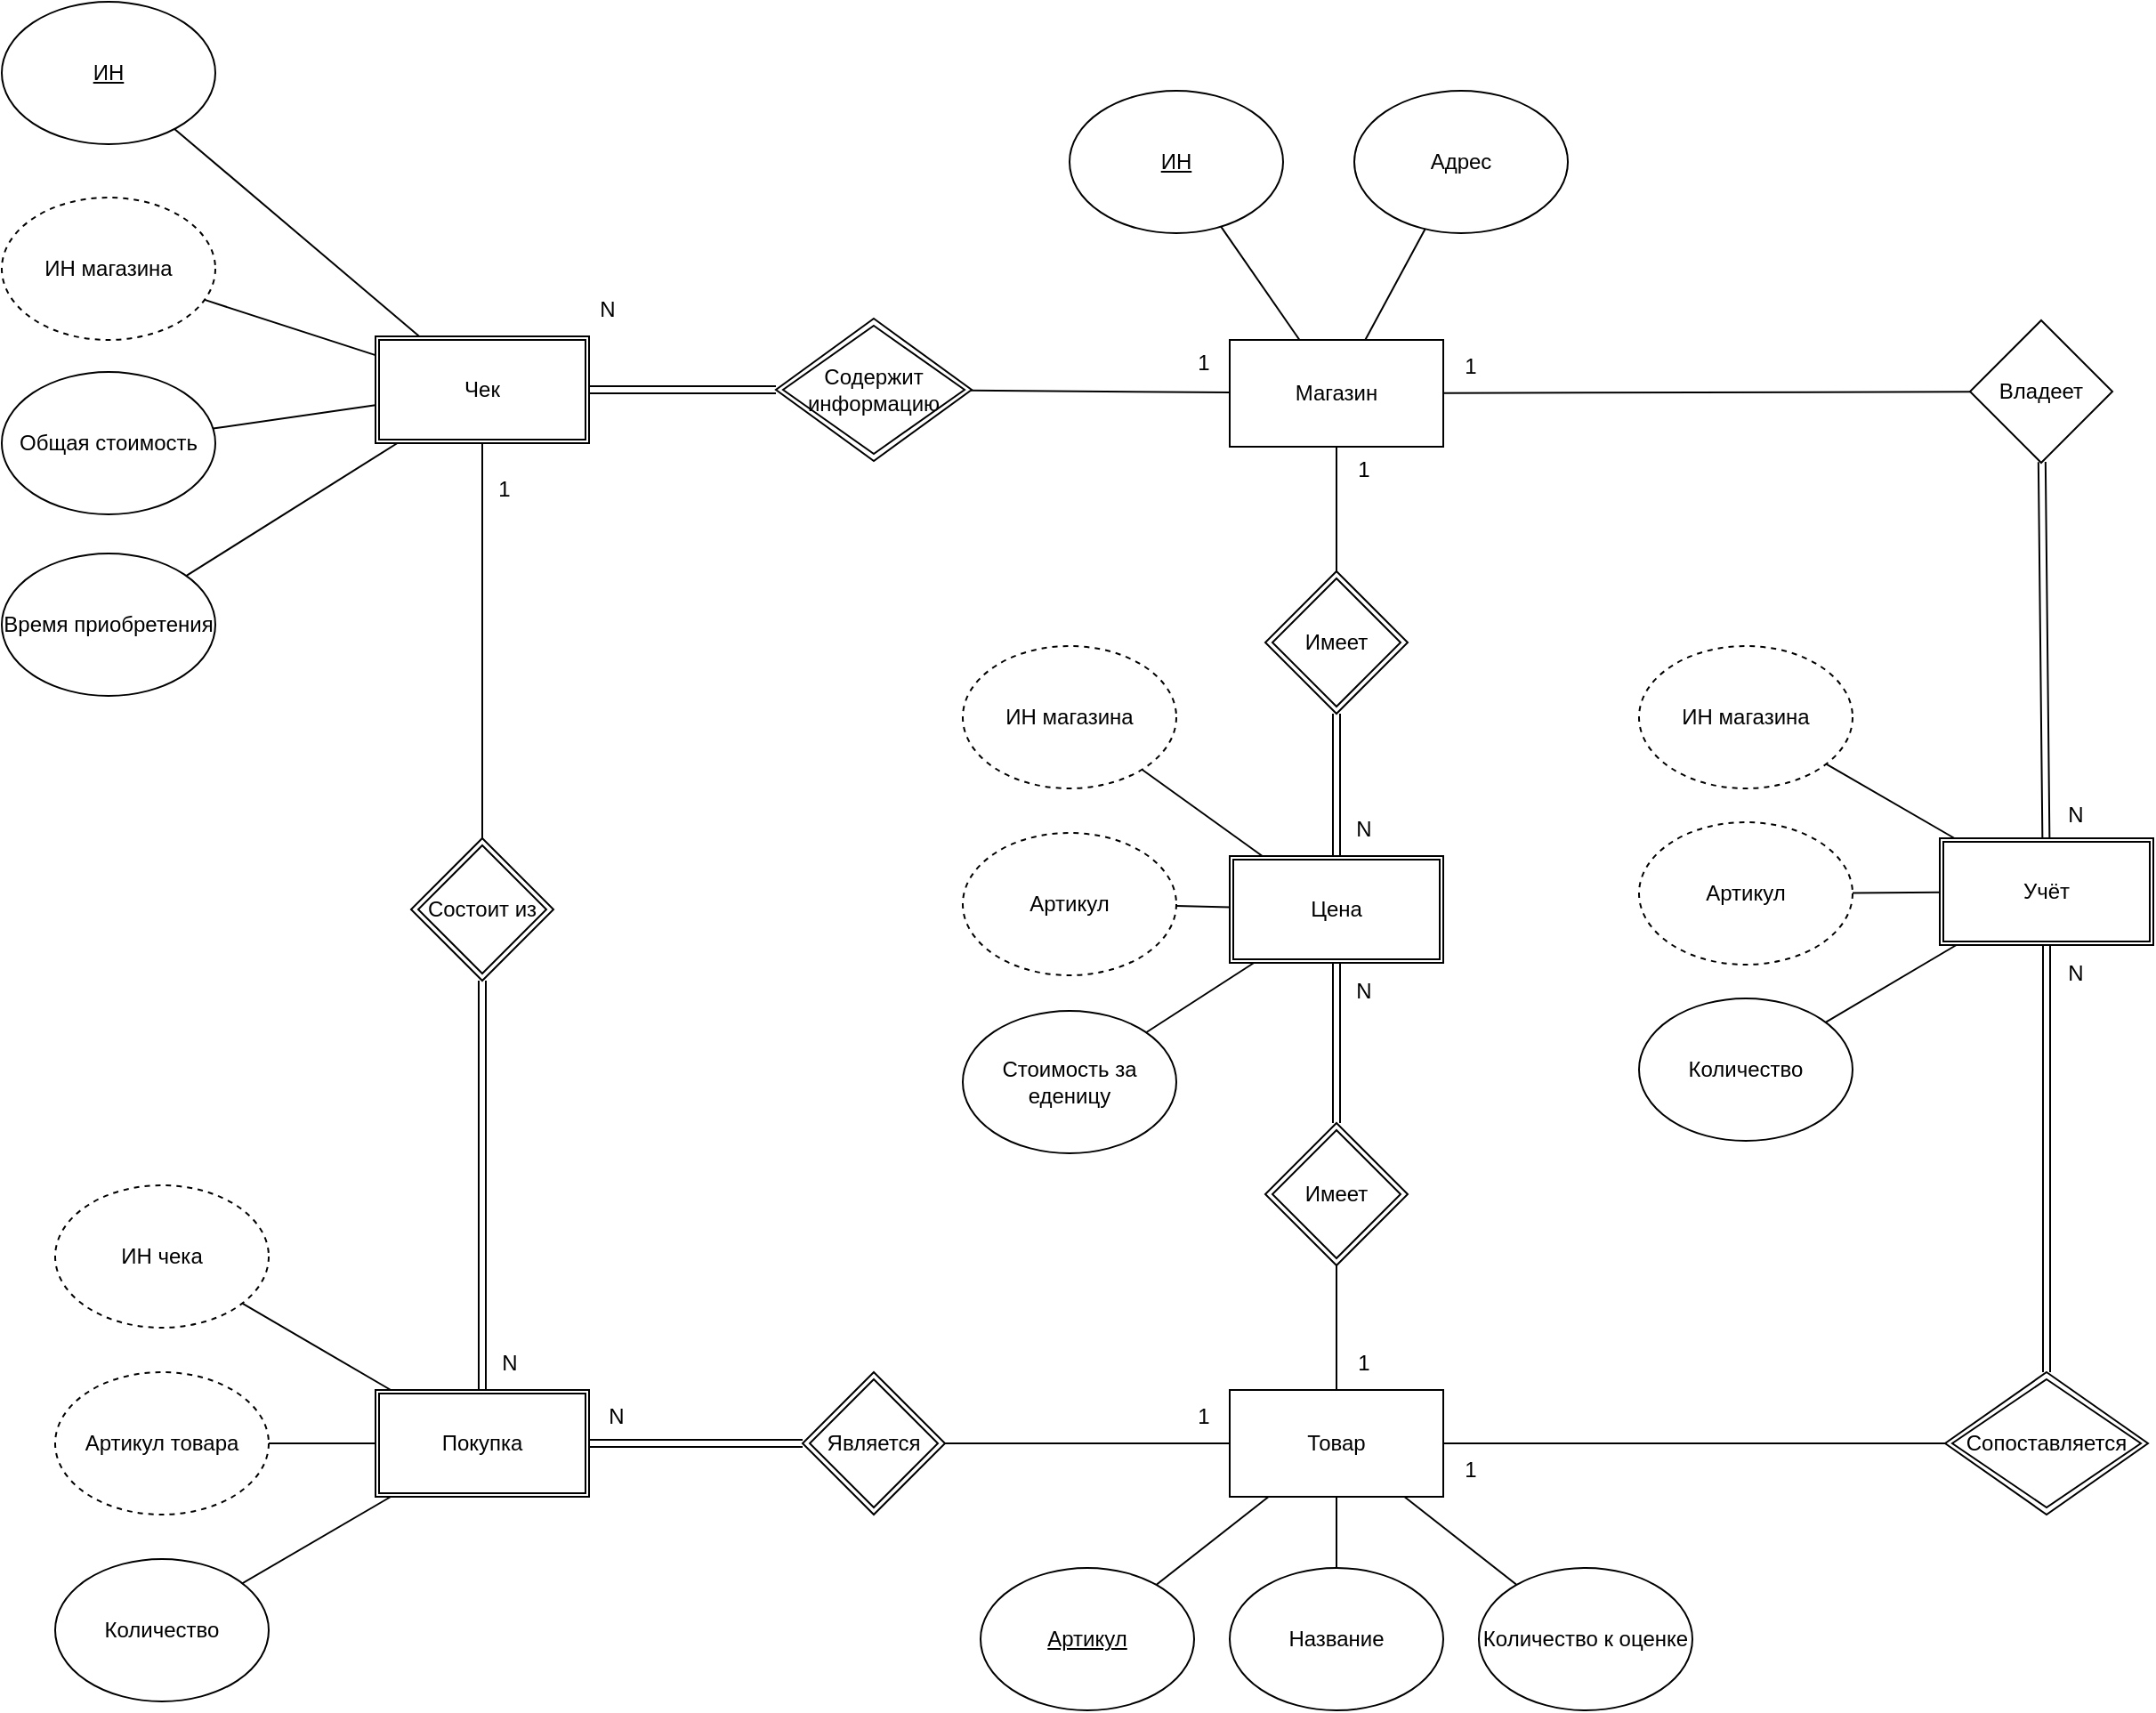 <mxfile version="24.6.4" type="device">
  <diagram name="Страница — 1" id="o9hKIyCb6lsrubMp6cgj">
    <mxGraphModel dx="1227" dy="548" grid="1" gridSize="10" guides="1" tooltips="1" connect="1" arrows="1" fold="1" page="1" pageScale="1" pageWidth="827" pageHeight="1169" math="0" shadow="0">
      <root>
        <mxCell id="0" />
        <mxCell id="1" parent="0" />
        <mxCell id="ja0reKFXvlu5BaOZ1oow-1" value="Магазин" style="rounded=0;whiteSpace=wrap;html=1;" vertex="1" parent="1">
          <mxGeometry x="1220" y="270" width="120" height="60" as="geometry" />
        </mxCell>
        <mxCell id="ja0reKFXvlu5BaOZ1oow-2" value="&lt;u&gt;ИН&lt;/u&gt;" style="ellipse;whiteSpace=wrap;html=1;" vertex="1" parent="1">
          <mxGeometry x="1130" y="130" width="120" height="80" as="geometry" />
        </mxCell>
        <mxCell id="ja0reKFXvlu5BaOZ1oow-3" value="" style="endArrow=none;html=1;rounded=0;" edge="1" parent="1" source="ja0reKFXvlu5BaOZ1oow-2" target="ja0reKFXvlu5BaOZ1oow-1">
          <mxGeometry width="50" height="50" relative="1" as="geometry">
            <mxPoint x="1320" y="440" as="sourcePoint" />
            <mxPoint x="1370" y="390" as="targetPoint" />
          </mxGeometry>
        </mxCell>
        <mxCell id="ja0reKFXvlu5BaOZ1oow-4" value="Адрес" style="ellipse;whiteSpace=wrap;html=1;" vertex="1" parent="1">
          <mxGeometry x="1290" y="130" width="120" height="80" as="geometry" />
        </mxCell>
        <mxCell id="ja0reKFXvlu5BaOZ1oow-5" value="" style="endArrow=none;html=1;rounded=0;" edge="1" parent="1" source="ja0reKFXvlu5BaOZ1oow-4" target="ja0reKFXvlu5BaOZ1oow-1">
          <mxGeometry width="50" height="50" relative="1" as="geometry">
            <mxPoint x="1229" y="385" as="sourcePoint" />
            <mxPoint x="1265" y="340" as="targetPoint" />
          </mxGeometry>
        </mxCell>
        <mxCell id="ja0reKFXvlu5BaOZ1oow-6" value="Товар" style="rounded=0;whiteSpace=wrap;html=1;" vertex="1" parent="1">
          <mxGeometry x="1220" y="860" width="120" height="60" as="geometry" />
        </mxCell>
        <mxCell id="ja0reKFXvlu5BaOZ1oow-7" value="&lt;u&gt;Артикул&lt;/u&gt;" style="ellipse;whiteSpace=wrap;html=1;" vertex="1" parent="1">
          <mxGeometry x="1080" y="960" width="120" height="80" as="geometry" />
        </mxCell>
        <mxCell id="ja0reKFXvlu5BaOZ1oow-8" value="" style="endArrow=none;html=1;rounded=0;" edge="1" parent="1" source="ja0reKFXvlu5BaOZ1oow-7" target="ja0reKFXvlu5BaOZ1oow-6">
          <mxGeometry width="50" height="50" relative="1" as="geometry">
            <mxPoint x="1270" y="1030" as="sourcePoint" />
            <mxPoint x="1320" y="980" as="targetPoint" />
          </mxGeometry>
        </mxCell>
        <mxCell id="ja0reKFXvlu5BaOZ1oow-9" value="Название" style="ellipse;whiteSpace=wrap;html=1;" vertex="1" parent="1">
          <mxGeometry x="1220" y="960" width="120" height="80" as="geometry" />
        </mxCell>
        <mxCell id="ja0reKFXvlu5BaOZ1oow-10" value="" style="endArrow=none;html=1;rounded=0;" edge="1" parent="1" source="ja0reKFXvlu5BaOZ1oow-9" target="ja0reKFXvlu5BaOZ1oow-6">
          <mxGeometry width="50" height="50" relative="1" as="geometry">
            <mxPoint x="1179" y="975" as="sourcePoint" />
            <mxPoint x="1215" y="930" as="targetPoint" />
          </mxGeometry>
        </mxCell>
        <mxCell id="ja0reKFXvlu5BaOZ1oow-11" value="Количество к оценке" style="ellipse;whiteSpace=wrap;html=1;" vertex="1" parent="1">
          <mxGeometry x="1360" y="960" width="120" height="80" as="geometry" />
        </mxCell>
        <mxCell id="ja0reKFXvlu5BaOZ1oow-12" value="" style="endArrow=none;html=1;rounded=0;" edge="1" parent="1" source="ja0reKFXvlu5BaOZ1oow-11" target="ja0reKFXvlu5BaOZ1oow-6">
          <mxGeometry width="50" height="50" relative="1" as="geometry">
            <mxPoint x="1273" y="972" as="sourcePoint" />
            <mxPoint x="1254" y="930" as="targetPoint" />
          </mxGeometry>
        </mxCell>
        <mxCell id="ja0reKFXvlu5BaOZ1oow-13" value="Цена" style="shape=ext;double=1;rounded=0;whiteSpace=wrap;html=1;" vertex="1" parent="1">
          <mxGeometry x="1220" y="560" width="120" height="60" as="geometry" />
        </mxCell>
        <mxCell id="ja0reKFXvlu5BaOZ1oow-14" value="ИН магазина" style="dashed=1;ellipse;whiteSpace=wrap;html=1;" vertex="1" parent="1">
          <mxGeometry x="1070" y="442" width="120" height="80" as="geometry" />
        </mxCell>
        <mxCell id="ja0reKFXvlu5BaOZ1oow-15" value="" style="endArrow=none;html=1;rounded=0;" edge="1" parent="1" source="ja0reKFXvlu5BaOZ1oow-14" target="ja0reKFXvlu5BaOZ1oow-13">
          <mxGeometry width="50" height="50" relative="1" as="geometry">
            <mxPoint x="1230" y="850" as="sourcePoint" />
            <mxPoint x="1280" y="800" as="targetPoint" />
          </mxGeometry>
        </mxCell>
        <mxCell id="ja0reKFXvlu5BaOZ1oow-16" value="Артикул" style="dashed=1;ellipse;whiteSpace=wrap;html=1;" vertex="1" parent="1">
          <mxGeometry x="1070" y="547" width="120" height="80" as="geometry" />
        </mxCell>
        <mxCell id="ja0reKFXvlu5BaOZ1oow-17" value="" style="endArrow=none;html=1;rounded=0;" edge="1" parent="1" source="ja0reKFXvlu5BaOZ1oow-16" target="ja0reKFXvlu5BaOZ1oow-13">
          <mxGeometry width="50" height="50" relative="1" as="geometry">
            <mxPoint x="1139" y="795" as="sourcePoint" />
            <mxPoint x="1175" y="750" as="targetPoint" />
          </mxGeometry>
        </mxCell>
        <mxCell id="ja0reKFXvlu5BaOZ1oow-18" value="Стоимость за еденицу" style="ellipse;whiteSpace=wrap;html=1;" vertex="1" parent="1">
          <mxGeometry x="1070" y="647" width="120" height="80" as="geometry" />
        </mxCell>
        <mxCell id="ja0reKFXvlu5BaOZ1oow-19" value="" style="endArrow=none;html=1;rounded=0;" edge="1" parent="1" source="ja0reKFXvlu5BaOZ1oow-18" target="ja0reKFXvlu5BaOZ1oow-13">
          <mxGeometry width="50" height="50" relative="1" as="geometry">
            <mxPoint x="1261" y="795" as="sourcePoint" />
            <mxPoint x="1225" y="750" as="targetPoint" />
          </mxGeometry>
        </mxCell>
        <mxCell id="ja0reKFXvlu5BaOZ1oow-27" value="Покупка" style="shape=ext;double=1;rounded=0;whiteSpace=wrap;html=1;" vertex="1" parent="1">
          <mxGeometry x="740" y="860" width="120" height="60" as="geometry" />
        </mxCell>
        <mxCell id="ja0reKFXvlu5BaOZ1oow-30" value="ИН чека" style="dashed=1;ellipse;whiteSpace=wrap;html=1;" vertex="1" parent="1">
          <mxGeometry x="560" y="745" width="120" height="80" as="geometry" />
        </mxCell>
        <mxCell id="ja0reKFXvlu5BaOZ1oow-31" value="" style="endArrow=none;html=1;rounded=0;" edge="1" parent="1" source="ja0reKFXvlu5BaOZ1oow-30" target="ja0reKFXvlu5BaOZ1oow-27">
          <mxGeometry width="50" height="50" relative="1" as="geometry">
            <mxPoint x="579" y="825" as="sourcePoint" />
            <mxPoint x="615" y="780" as="targetPoint" />
          </mxGeometry>
        </mxCell>
        <mxCell id="ja0reKFXvlu5BaOZ1oow-32" value="Артикул товара" style="dashed=1;ellipse;whiteSpace=wrap;html=1;" vertex="1" parent="1">
          <mxGeometry x="560" y="850" width="120" height="80" as="geometry" />
        </mxCell>
        <mxCell id="ja0reKFXvlu5BaOZ1oow-33" value="" style="endArrow=none;html=1;rounded=0;" edge="1" parent="1" source="ja0reKFXvlu5BaOZ1oow-32" target="ja0reKFXvlu5BaOZ1oow-27">
          <mxGeometry width="50" height="50" relative="1" as="geometry">
            <mxPoint x="701" y="825" as="sourcePoint" />
            <mxPoint x="665" y="780" as="targetPoint" />
          </mxGeometry>
        </mxCell>
        <mxCell id="ja0reKFXvlu5BaOZ1oow-34" value="Количество" style="ellipse;whiteSpace=wrap;html=1;" vertex="1" parent="1">
          <mxGeometry x="560" y="955" width="120" height="80" as="geometry" />
        </mxCell>
        <mxCell id="ja0reKFXvlu5BaOZ1oow-35" value="" style="endArrow=none;html=1;rounded=0;" edge="1" parent="1" source="ja0reKFXvlu5BaOZ1oow-34" target="ja0reKFXvlu5BaOZ1oow-27">
          <mxGeometry width="50" height="50" relative="1" as="geometry">
            <mxPoint x="857" y="832" as="sourcePoint" />
            <mxPoint x="776" y="780" as="targetPoint" />
          </mxGeometry>
        </mxCell>
        <mxCell id="ja0reKFXvlu5BaOZ1oow-37" value="Чек" style="shape=ext;double=1;rounded=0;whiteSpace=wrap;html=1;" vertex="1" parent="1">
          <mxGeometry x="740" y="268" width="120" height="60" as="geometry" />
        </mxCell>
        <mxCell id="ja0reKFXvlu5BaOZ1oow-38" value="&lt;u&gt;ИН&lt;/u&gt;" style="ellipse;whiteSpace=wrap;html=1;" vertex="1" parent="1">
          <mxGeometry x="530" y="80" width="120" height="80" as="geometry" />
        </mxCell>
        <mxCell id="ja0reKFXvlu5BaOZ1oow-39" value="" style="endArrow=none;html=1;rounded=0;" edge="1" parent="1" source="ja0reKFXvlu5BaOZ1oow-38" target="ja0reKFXvlu5BaOZ1oow-37">
          <mxGeometry width="50" height="50" relative="1" as="geometry">
            <mxPoint x="660" y="400" as="sourcePoint" />
            <mxPoint x="710" y="350" as="targetPoint" />
          </mxGeometry>
        </mxCell>
        <mxCell id="ja0reKFXvlu5BaOZ1oow-40" value="ИН магазина" style="dashed=1;ellipse;whiteSpace=wrap;html=1;" vertex="1" parent="1">
          <mxGeometry x="530" y="190" width="120" height="80" as="geometry" />
        </mxCell>
        <mxCell id="ja0reKFXvlu5BaOZ1oow-41" value="" style="endArrow=none;html=1;rounded=0;" edge="1" parent="1" source="ja0reKFXvlu5BaOZ1oow-40" target="ja0reKFXvlu5BaOZ1oow-37">
          <mxGeometry width="50" height="50" relative="1" as="geometry">
            <mxPoint x="569" y="345" as="sourcePoint" />
            <mxPoint x="605" y="300" as="targetPoint" />
          </mxGeometry>
        </mxCell>
        <mxCell id="ja0reKFXvlu5BaOZ1oow-42" value="Общая стоимость" style="ellipse;whiteSpace=wrap;html=1;" vertex="1" parent="1">
          <mxGeometry x="530" y="288" width="120" height="80" as="geometry" />
        </mxCell>
        <mxCell id="ja0reKFXvlu5BaOZ1oow-43" value="" style="endArrow=none;html=1;rounded=0;" edge="1" parent="1" source="ja0reKFXvlu5BaOZ1oow-42" target="ja0reKFXvlu5BaOZ1oow-37">
          <mxGeometry width="50" height="50" relative="1" as="geometry">
            <mxPoint x="691" y="345" as="sourcePoint" />
            <mxPoint x="655" y="300" as="targetPoint" />
          </mxGeometry>
        </mxCell>
        <mxCell id="ja0reKFXvlu5BaOZ1oow-44" value="Время приобретения" style="ellipse;whiteSpace=wrap;html=1;" vertex="1" parent="1">
          <mxGeometry x="530" y="390" width="120" height="80" as="geometry" />
        </mxCell>
        <mxCell id="ja0reKFXvlu5BaOZ1oow-45" value="" style="endArrow=none;html=1;rounded=0;" edge="1" parent="1" source="ja0reKFXvlu5BaOZ1oow-44" target="ja0reKFXvlu5BaOZ1oow-37">
          <mxGeometry width="50" height="50" relative="1" as="geometry">
            <mxPoint x="847" y="352" as="sourcePoint" />
            <mxPoint x="766" y="300" as="targetPoint" />
          </mxGeometry>
        </mxCell>
        <mxCell id="ja0reKFXvlu5BaOZ1oow-46" value="Имеет" style="double=1;rhombus;whiteSpace=wrap;html=1;" vertex="1" parent="1">
          <mxGeometry x="1240" y="400" width="80" height="80" as="geometry" />
        </mxCell>
        <mxCell id="ja0reKFXvlu5BaOZ1oow-47" value="" style="endArrow=none;html=1;rounded=0;" edge="1" parent="1" source="ja0reKFXvlu5BaOZ1oow-46" target="ja0reKFXvlu5BaOZ1oow-1">
          <mxGeometry width="50" height="50" relative="1" as="geometry">
            <mxPoint x="1140" y="610" as="sourcePoint" />
            <mxPoint x="1190" y="560" as="targetPoint" />
          </mxGeometry>
        </mxCell>
        <mxCell id="ja0reKFXvlu5BaOZ1oow-49" value="Имеет" style="double=1;rhombus;whiteSpace=wrap;html=1;" vertex="1" parent="1">
          <mxGeometry x="1240" y="710" width="80" height="80" as="geometry" />
        </mxCell>
        <mxCell id="ja0reKFXvlu5BaOZ1oow-51" value="" style="endArrow=none;html=1;rounded=0;" edge="1" parent="1" source="ja0reKFXvlu5BaOZ1oow-49" target="ja0reKFXvlu5BaOZ1oow-6">
          <mxGeometry width="50" height="50" relative="1" as="geometry">
            <mxPoint x="1290" y="720" as="sourcePoint" />
            <mxPoint x="1290" y="630" as="targetPoint" />
          </mxGeometry>
        </mxCell>
        <mxCell id="ja0reKFXvlu5BaOZ1oow-52" value="Учёт" style="shape=ext;double=1;rounded=0;whiteSpace=wrap;html=1;" vertex="1" parent="1">
          <mxGeometry x="1619" y="550" width="120" height="60" as="geometry" />
        </mxCell>
        <mxCell id="ja0reKFXvlu5BaOZ1oow-53" value="ИН магазина" style="dashed=1;ellipse;whiteSpace=wrap;html=1;" vertex="1" parent="1">
          <mxGeometry x="1450" y="442" width="120" height="80" as="geometry" />
        </mxCell>
        <mxCell id="ja0reKFXvlu5BaOZ1oow-54" value="" style="endArrow=none;html=1;rounded=0;" edge="1" parent="1" source="ja0reKFXvlu5BaOZ1oow-53" target="ja0reKFXvlu5BaOZ1oow-52">
          <mxGeometry width="50" height="50" relative="1" as="geometry">
            <mxPoint x="1686" y="841" as="sourcePoint" />
            <mxPoint x="1736" y="791" as="targetPoint" />
          </mxGeometry>
        </mxCell>
        <mxCell id="ja0reKFXvlu5BaOZ1oow-55" value="Артикул" style="dashed=1;ellipse;whiteSpace=wrap;html=1;" vertex="1" parent="1">
          <mxGeometry x="1450" y="541" width="120" height="80" as="geometry" />
        </mxCell>
        <mxCell id="ja0reKFXvlu5BaOZ1oow-56" value="" style="endArrow=none;html=1;rounded=0;" edge="1" parent="1" source="ja0reKFXvlu5BaOZ1oow-55" target="ja0reKFXvlu5BaOZ1oow-52">
          <mxGeometry width="50" height="50" relative="1" as="geometry">
            <mxPoint x="1595" y="786" as="sourcePoint" />
            <mxPoint x="1631" y="741" as="targetPoint" />
          </mxGeometry>
        </mxCell>
        <mxCell id="ja0reKFXvlu5BaOZ1oow-57" value="Количество" style="ellipse;whiteSpace=wrap;html=1;" vertex="1" parent="1">
          <mxGeometry x="1450" y="640" width="120" height="80" as="geometry" />
        </mxCell>
        <mxCell id="ja0reKFXvlu5BaOZ1oow-58" value="" style="endArrow=none;html=1;rounded=0;" edge="1" parent="1" source="ja0reKFXvlu5BaOZ1oow-57" target="ja0reKFXvlu5BaOZ1oow-52">
          <mxGeometry width="50" height="50" relative="1" as="geometry">
            <mxPoint x="1717" y="786" as="sourcePoint" />
            <mxPoint x="1681" y="741" as="targetPoint" />
          </mxGeometry>
        </mxCell>
        <mxCell id="ja0reKFXvlu5BaOZ1oow-59" value="Сопоставляется" style="double=1;rhombus;whiteSpace=wrap;html=1;" vertex="1" parent="1">
          <mxGeometry x="1622" y="850" width="114" height="80" as="geometry" />
        </mxCell>
        <mxCell id="ja0reKFXvlu5BaOZ1oow-60" value="" style="endArrow=none;html=1;rounded=0;" edge="1" parent="1" source="ja0reKFXvlu5BaOZ1oow-59" target="ja0reKFXvlu5BaOZ1oow-6">
          <mxGeometry width="50" height="50" relative="1" as="geometry">
            <mxPoint x="1300" y="530" as="sourcePoint" />
            <mxPoint x="1290" y="690" as="targetPoint" />
          </mxGeometry>
        </mxCell>
        <mxCell id="ja0reKFXvlu5BaOZ1oow-61" value="Владеет" style="rhombus;whiteSpace=wrap;html=1;" vertex="1" parent="1">
          <mxGeometry x="1636" y="259" width="80" height="80" as="geometry" />
        </mxCell>
        <mxCell id="ja0reKFXvlu5BaOZ1oow-63" value="" style="endArrow=none;html=1;rounded=0;shape=link;" edge="1" parent="1" source="ja0reKFXvlu5BaOZ1oow-59" target="ja0reKFXvlu5BaOZ1oow-52">
          <mxGeometry width="50" height="50" relative="1" as="geometry">
            <mxPoint x="1703" y="1028" as="sourcePoint" />
            <mxPoint x="1266" y="1119" as="targetPoint" />
          </mxGeometry>
        </mxCell>
        <mxCell id="ja0reKFXvlu5BaOZ1oow-64" value="" style="endArrow=none;html=1;rounded=0;" edge="1" parent="1" source="ja0reKFXvlu5BaOZ1oow-61" target="ja0reKFXvlu5BaOZ1oow-1">
          <mxGeometry width="50" height="50" relative="1" as="geometry">
            <mxPoint x="1830" y="565" as="sourcePoint" />
            <mxPoint x="1830" y="690" as="targetPoint" />
          </mxGeometry>
        </mxCell>
        <mxCell id="ja0reKFXvlu5BaOZ1oow-65" value="Состоит из" style="double=1;rhombus;whiteSpace=wrap;html=1;" vertex="1" parent="1">
          <mxGeometry x="760" y="550" width="80" height="80" as="geometry" />
        </mxCell>
        <mxCell id="ja0reKFXvlu5BaOZ1oow-66" value="Является" style="double=1;rhombus;whiteSpace=wrap;html=1;" vertex="1" parent="1">
          <mxGeometry x="980" y="850" width="80" height="80" as="geometry" />
        </mxCell>
        <mxCell id="ja0reKFXvlu5BaOZ1oow-68" value="" style="endArrow=none;html=1;rounded=0;" edge="1" parent="1" source="ja0reKFXvlu5BaOZ1oow-66" target="ja0reKFXvlu5BaOZ1oow-6">
          <mxGeometry width="50" height="50" relative="1" as="geometry">
            <mxPoint x="860" y="860" as="sourcePoint" />
            <mxPoint x="910" y="810" as="targetPoint" />
          </mxGeometry>
        </mxCell>
        <mxCell id="ja0reKFXvlu5BaOZ1oow-71" value="" style="endArrow=none;html=1;rounded=0;" edge="1" parent="1" source="ja0reKFXvlu5BaOZ1oow-65" target="ja0reKFXvlu5BaOZ1oow-37">
          <mxGeometry width="50" height="50" relative="1" as="geometry">
            <mxPoint x="794" y="616" as="sourcePoint" />
            <mxPoint x="807" y="730" as="targetPoint" />
          </mxGeometry>
        </mxCell>
        <mxCell id="ja0reKFXvlu5BaOZ1oow-74" value="" style="endArrow=none;html=1;rounded=0;" edge="1" parent="1" source="ja0reKFXvlu5BaOZ1oow-1" target="ja0reKFXvlu5BaOZ1oow-75">
          <mxGeometry width="50" height="50" relative="1" as="geometry">
            <mxPoint x="1251" y="340" as="sourcePoint" />
            <mxPoint x="1030" y="270" as="targetPoint" />
          </mxGeometry>
        </mxCell>
        <mxCell id="ja0reKFXvlu5BaOZ1oow-75" value="Содержит информацию" style="double=1;rhombus;whiteSpace=wrap;html=1;" vertex="1" parent="1">
          <mxGeometry x="965" y="258" width="110" height="80" as="geometry" />
        </mxCell>
        <mxCell id="ja0reKFXvlu5BaOZ1oow-78" value="1" style="text;html=1;align=center;verticalAlign=middle;resizable=0;points=[];autosize=1;strokeColor=none;fillColor=none;" vertex="1" parent="1">
          <mxGeometry x="797" y="339" width="30" height="30" as="geometry" />
        </mxCell>
        <mxCell id="ja0reKFXvlu5BaOZ1oow-79" value="N" style="text;html=1;align=center;verticalAlign=middle;resizable=0;points=[];autosize=1;strokeColor=none;fillColor=none;" vertex="1" parent="1">
          <mxGeometry x="800" y="830" width="30" height="30" as="geometry" />
        </mxCell>
        <mxCell id="ja0reKFXvlu5BaOZ1oow-80" value="" style="shape=link;html=1;rounded=0;" edge="1" parent="1" source="ja0reKFXvlu5BaOZ1oow-37" target="ja0reKFXvlu5BaOZ1oow-75">
          <mxGeometry width="100" relative="1" as="geometry">
            <mxPoint x="830" y="300" as="sourcePoint" />
            <mxPoint x="930" y="300" as="targetPoint" />
          </mxGeometry>
        </mxCell>
        <mxCell id="ja0reKFXvlu5BaOZ1oow-81" value="1" style="text;html=1;align=center;verticalAlign=middle;resizable=0;points=[];autosize=1;strokeColor=none;fillColor=none;" vertex="1" parent="1">
          <mxGeometry x="1190" y="268" width="30" height="30" as="geometry" />
        </mxCell>
        <mxCell id="ja0reKFXvlu5BaOZ1oow-82" value="N" style="text;html=1;align=center;verticalAlign=middle;resizable=0;points=[];autosize=1;strokeColor=none;fillColor=none;" vertex="1" parent="1">
          <mxGeometry x="855" y="238" width="30" height="30" as="geometry" />
        </mxCell>
        <mxCell id="ja0reKFXvlu5BaOZ1oow-91" value="N" style="text;html=1;align=center;verticalAlign=middle;resizable=0;points=[];autosize=1;strokeColor=none;fillColor=none;" vertex="1" parent="1">
          <mxGeometry x="860" y="860" width="30" height="30" as="geometry" />
        </mxCell>
        <mxCell id="ja0reKFXvlu5BaOZ1oow-92" value="1" style="text;html=1;align=center;verticalAlign=middle;resizable=0;points=[];autosize=1;strokeColor=none;fillColor=none;" vertex="1" parent="1">
          <mxGeometry x="1190" y="860" width="30" height="30" as="geometry" />
        </mxCell>
        <mxCell id="ja0reKFXvlu5BaOZ1oow-93" value="" style="shape=link;html=1;rounded=0;" edge="1" parent="1" source="ja0reKFXvlu5BaOZ1oow-65" target="ja0reKFXvlu5BaOZ1oow-27">
          <mxGeometry width="100" relative="1" as="geometry">
            <mxPoint x="870" y="308" as="sourcePoint" />
            <mxPoint x="975" y="308" as="targetPoint" />
          </mxGeometry>
        </mxCell>
        <mxCell id="ja0reKFXvlu5BaOZ1oow-94" value="" style="shape=link;html=1;rounded=0;" edge="1" parent="1" source="ja0reKFXvlu5BaOZ1oow-13" target="ja0reKFXvlu5BaOZ1oow-49">
          <mxGeometry width="100" relative="1" as="geometry">
            <mxPoint x="810" y="640" as="sourcePoint" />
            <mxPoint x="810" y="870" as="targetPoint" />
          </mxGeometry>
        </mxCell>
        <mxCell id="ja0reKFXvlu5BaOZ1oow-96" value="N" style="text;html=1;align=center;verticalAlign=middle;resizable=0;points=[];autosize=1;strokeColor=none;fillColor=none;" vertex="1" parent="1">
          <mxGeometry x="1280" y="621" width="30" height="30" as="geometry" />
        </mxCell>
        <mxCell id="ja0reKFXvlu5BaOZ1oow-97" value="1" style="text;html=1;align=center;verticalAlign=middle;resizable=0;points=[];autosize=1;strokeColor=none;fillColor=none;" vertex="1" parent="1">
          <mxGeometry x="1280" y="830" width="30" height="30" as="geometry" />
        </mxCell>
        <mxCell id="ja0reKFXvlu5BaOZ1oow-98" value="" style="shape=link;html=1;rounded=0;" edge="1" parent="1" source="ja0reKFXvlu5BaOZ1oow-27" target="ja0reKFXvlu5BaOZ1oow-66">
          <mxGeometry width="100" relative="1" as="geometry">
            <mxPoint x="1290" y="630" as="sourcePoint" />
            <mxPoint x="1290" y="720" as="targetPoint" />
          </mxGeometry>
        </mxCell>
        <mxCell id="ja0reKFXvlu5BaOZ1oow-99" value="" style="shape=link;html=1;rounded=0;" edge="1" parent="1" source="ja0reKFXvlu5BaOZ1oow-13" target="ja0reKFXvlu5BaOZ1oow-46">
          <mxGeometry width="100" relative="1" as="geometry">
            <mxPoint x="1290" y="630" as="sourcePoint" />
            <mxPoint x="1290" y="720" as="targetPoint" />
          </mxGeometry>
        </mxCell>
        <mxCell id="ja0reKFXvlu5BaOZ1oow-100" value="N" style="text;html=1;align=center;verticalAlign=middle;resizable=0;points=[];autosize=1;strokeColor=none;fillColor=none;" vertex="1" parent="1">
          <mxGeometry x="1280" y="530" width="30" height="30" as="geometry" />
        </mxCell>
        <mxCell id="ja0reKFXvlu5BaOZ1oow-101" value="1" style="text;html=1;align=center;verticalAlign=middle;resizable=0;points=[];autosize=1;strokeColor=none;fillColor=none;" vertex="1" parent="1">
          <mxGeometry x="1280" y="328" width="30" height="30" as="geometry" />
        </mxCell>
        <mxCell id="ja0reKFXvlu5BaOZ1oow-102" value="" style="shape=link;html=1;rounded=0;" edge="1" parent="1" source="ja0reKFXvlu5BaOZ1oow-52" target="ja0reKFXvlu5BaOZ1oow-61">
          <mxGeometry width="100" relative="1" as="geometry">
            <mxPoint x="1290" y="570" as="sourcePoint" />
            <mxPoint x="1290" y="490" as="targetPoint" />
          </mxGeometry>
        </mxCell>
        <mxCell id="ja0reKFXvlu5BaOZ1oow-103" value="N" style="text;html=1;align=center;verticalAlign=middle;resizable=0;points=[];autosize=1;strokeColor=none;fillColor=none;" vertex="1" parent="1">
          <mxGeometry x="1680" y="522" width="30" height="30" as="geometry" />
        </mxCell>
        <mxCell id="ja0reKFXvlu5BaOZ1oow-104" value="1" style="text;html=1;align=center;verticalAlign=middle;resizable=0;points=[];autosize=1;strokeColor=none;fillColor=none;" vertex="1" parent="1">
          <mxGeometry x="1340" y="270" width="30" height="30" as="geometry" />
        </mxCell>
        <mxCell id="ja0reKFXvlu5BaOZ1oow-106" value="N" style="text;html=1;align=center;verticalAlign=middle;resizable=0;points=[];autosize=1;strokeColor=none;fillColor=none;" vertex="1" parent="1">
          <mxGeometry x="1680" y="611" width="30" height="30" as="geometry" />
        </mxCell>
        <mxCell id="ja0reKFXvlu5BaOZ1oow-107" value="1" style="text;html=1;align=center;verticalAlign=middle;resizable=0;points=[];autosize=1;strokeColor=none;fillColor=none;" vertex="1" parent="1">
          <mxGeometry x="1340" y="890" width="30" height="30" as="geometry" />
        </mxCell>
      </root>
    </mxGraphModel>
  </diagram>
</mxfile>
